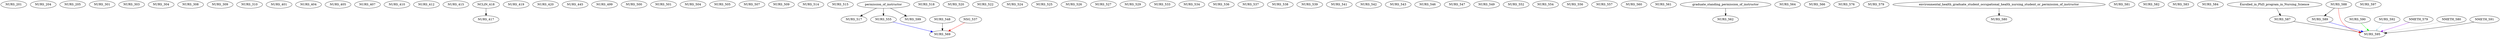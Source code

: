 digraph G {
    NURS_201;
    NURS_204;
    NURS_205;
    NURS_301;
    NURS_303;
    NURS_304;
    NURS_308;
    NURS_309;
    NURS_310;
    NURS_401;
    NURS_404;
    NURS_405;
    NURS_407;
    NURS_410;
    NURS_412;
    NURS_415;
    edge [color=black];
    NCLIN_418 -> NURS_417;
    NURS_419;
    NURS_420;
    NURS_445;
    NURS_499;
    NURS_500;
    NURS_501;
    NURS_504;
    NURS_505;
    NURS_507;
    NURS_509;
    NURS_514;
    NURS_515;
    edge [color=black];
    permission_of_instructor -> NURS_517;
    NURS_518;
    NURS_520;
    NURS_522;
    NURS_524;
    NURS_525;
    NURS_526;
    NURS_527;
    NURS_529;
    NURS_533;
    NURS_534;
    NURS_536;
    NURS_537;
    NURS_538;
    NURS_539;
    NURS_541;
    NURS_542;
    NURS_543;
    NURS_546;
    NURS_547;
    NURS_548;
    NURS_549;
    NURS_552;
    NURS_554;
    edge [color=black];
    permission_of_instructor -> NURS_555;
    NURS_556;
    NURS_557;
    NURS_560;
    NURS_561;
    edge [color=black];
    graduate_standing_permission_of_instructor -> NURS_562;
    NURS_564;
    NURS_566;
    edge [color=black];
    NURS_548 -> NURS_569;
    edge [color=red];
    NSG_537 -> NURS_569;
    edge [color=blue];
    NURS_555 -> NURS_569;
    NURS_576;
    NURS_579;
    edge [color=black];
    environmental_health_graduate_student_occupational_health_nursing_student_or_permission_of_instructor -> NURS_580;
    NURS_581;
    NURS_582;
    NURS_583;
    NURS_584;
    edge [color=black];
    Enrolled_in_PhD_program_in_Nursing_Science -> NURS_587;
    NURS_588;
    edge [color=black];
    NURS_588 -> NURS_589;
    NURS_590;
    NURS_592;
    edge [color=black];
    NURS_587 -> NURS_595;
    edge [color=red];
    NURS_588 -> NURS_595;
    edge [color=blue];
    NURS_589 -> NURS_595;
    edge [color=green];
    NURS_590 -> NURS_595;
    edge [color=lightblue];
    NURS_592 -> NURS_595;
    edge [color=purple];
    NMETH_579 -> NURS_595;
    edge [color=gray];
    NMETH_580 -> NURS_595;
    edge [color=black];
    NMETH_591 -> NURS_595;
    NURS_597;
    edge [color=black];
    permission_of_instructor -> NURS_599;
}

